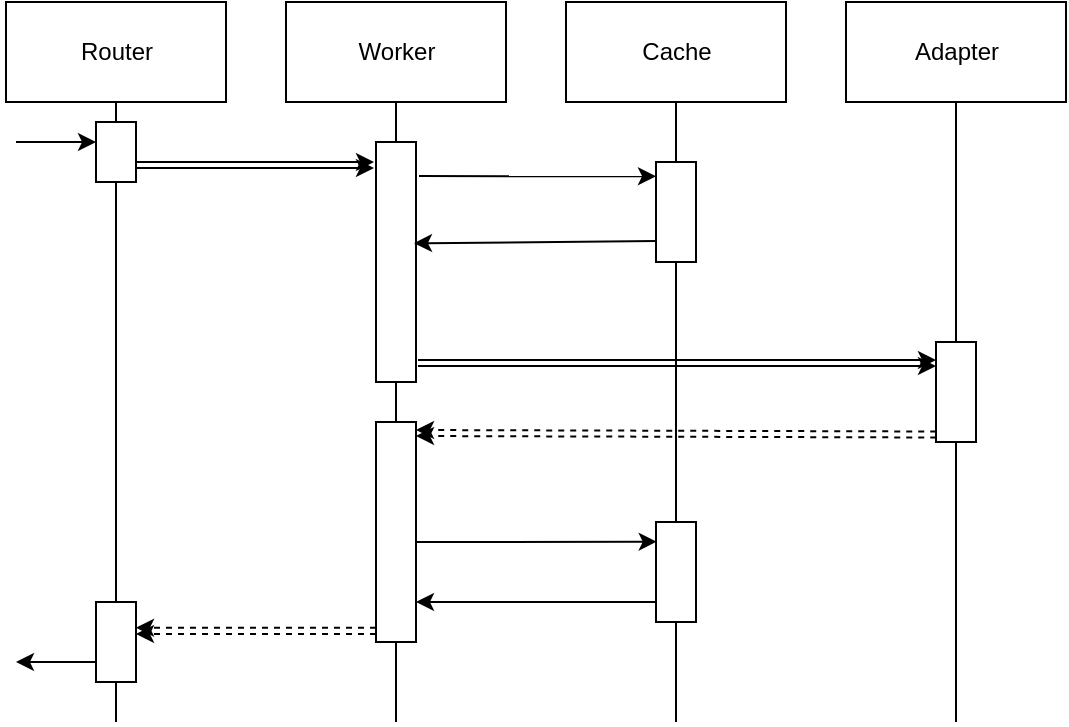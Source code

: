 <mxfile version="13.6.6" type="github">
  <diagram id="qqEBAk5lv5K9Js-eI9N0" name="Page-1">
    <mxGraphModel dx="796" dy="448" grid="1" gridSize="10" guides="1" tooltips="1" connect="1" arrows="1" fold="1" page="1" pageScale="1" pageWidth="850" pageHeight="1100" math="0" shadow="0">
      <root>
        <mxCell id="0" />
        <mxCell id="1" parent="0" />
        <mxCell id="8UW63W2s3v915MuXtgZB-1" value="Router" style="html=1;" parent="1" vertex="1">
          <mxGeometry x="155" y="160" width="110" height="50" as="geometry" />
        </mxCell>
        <mxCell id="8UW63W2s3v915MuXtgZB-3" value="" style="endArrow=none;html=1;entryX=0.5;entryY=1;entryDx=0;entryDy=0;" parent="1" source="8UW63W2s3v915MuXtgZB-13" target="8UW63W2s3v915MuXtgZB-1" edge="1">
          <mxGeometry width="50" height="50" relative="1" as="geometry">
            <mxPoint x="210" y="700" as="sourcePoint" />
            <mxPoint x="215" y="260" as="targetPoint" />
          </mxGeometry>
        </mxCell>
        <mxCell id="8UW63W2s3v915MuXtgZB-4" value="Worker" style="html=1;" parent="1" vertex="1">
          <mxGeometry x="295" y="160" width="110" height="50" as="geometry" />
        </mxCell>
        <mxCell id="8UW63W2s3v915MuXtgZB-5" value="" style="endArrow=none;html=1;entryX=0.5;entryY=1;entryDx=0;entryDy=0;" parent="1" source="8UW63W2s3v915MuXtgZB-25" target="8UW63W2s3v915MuXtgZB-4" edge="1">
          <mxGeometry width="50" height="50" relative="1" as="geometry">
            <mxPoint x="350" y="700" as="sourcePoint" />
            <mxPoint x="359" y="260" as="targetPoint" />
          </mxGeometry>
        </mxCell>
        <mxCell id="8UW63W2s3v915MuXtgZB-6" value="Cache" style="html=1;" parent="1" vertex="1">
          <mxGeometry x="435" y="160" width="110" height="50" as="geometry" />
        </mxCell>
        <mxCell id="8UW63W2s3v915MuXtgZB-7" value="" style="endArrow=none;html=1;entryX=0.5;entryY=1;entryDx=0;entryDy=0;" parent="1" source="8UW63W2s3v915MuXtgZB-27" target="8UW63W2s3v915MuXtgZB-6" edge="1">
          <mxGeometry width="50" height="50" relative="1" as="geometry">
            <mxPoint x="490" y="700" as="sourcePoint" />
            <mxPoint x="495" y="260" as="targetPoint" />
          </mxGeometry>
        </mxCell>
        <mxCell id="8UW63W2s3v915MuXtgZB-8" value="Adapter" style="html=1;" parent="1" vertex="1">
          <mxGeometry x="575" y="160" width="110" height="50" as="geometry" />
        </mxCell>
        <mxCell id="8UW63W2s3v915MuXtgZB-9" value="" style="endArrow=none;html=1;entryX=0.5;entryY=1;entryDx=0;entryDy=0;" parent="1" target="8UW63W2s3v915MuXtgZB-8" edge="1">
          <mxGeometry width="50" height="50" relative="1" as="geometry">
            <mxPoint x="630" y="520" as="sourcePoint" />
            <mxPoint x="635" y="260" as="targetPoint" />
          </mxGeometry>
        </mxCell>
        <mxCell id="8UW63W2s3v915MuXtgZB-11" value="" style="endArrow=classic;html=1;entryX=0;entryY=0.143;entryDx=0;entryDy=0;entryPerimeter=0;exitX=1.075;exitY=0.142;exitDx=0;exitDy=0;exitPerimeter=0;" parent="1" source="8UW63W2s3v915MuXtgZB-16" target="8UW63W2s3v915MuXtgZB-17" edge="1">
          <mxGeometry width="50" height="50" relative="1" as="geometry">
            <mxPoint x="360" y="250" as="sourcePoint" />
            <mxPoint x="470" y="250" as="targetPoint" />
          </mxGeometry>
        </mxCell>
        <mxCell id="8UW63W2s3v915MuXtgZB-13" value="" style="rounded=0;whiteSpace=wrap;html=1;" parent="1" vertex="1">
          <mxGeometry x="200" y="220" width="20" height="30" as="geometry" />
        </mxCell>
        <mxCell id="8UW63W2s3v915MuXtgZB-14" value="" style="endArrow=none;html=1;entryX=0.5;entryY=1;entryDx=0;entryDy=0;" parent="1" source="8UW63W2s3v915MuXtgZB-32" target="8UW63W2s3v915MuXtgZB-13" edge="1">
          <mxGeometry width="50" height="50" relative="1" as="geometry">
            <mxPoint x="210" y="700" as="sourcePoint" />
            <mxPoint x="210" y="210" as="targetPoint" />
          </mxGeometry>
        </mxCell>
        <mxCell id="8UW63W2s3v915MuXtgZB-16" value="" style="rounded=0;whiteSpace=wrap;html=1;" parent="1" vertex="1">
          <mxGeometry x="340" y="230" width="20" height="120" as="geometry" />
        </mxCell>
        <mxCell id="8UW63W2s3v915MuXtgZB-17" value="" style="rounded=0;whiteSpace=wrap;html=1;" parent="1" vertex="1">
          <mxGeometry x="480" y="240" width="20" height="50" as="geometry" />
        </mxCell>
        <mxCell id="8UW63W2s3v915MuXtgZB-19" value="" style="endArrow=classic;html=1;entryX=0.95;entryY=0.422;entryDx=0;entryDy=0;entryPerimeter=0;exitX=0;exitY=0.791;exitDx=0;exitDy=0;exitPerimeter=0;" parent="1" source="8UW63W2s3v915MuXtgZB-17" target="8UW63W2s3v915MuXtgZB-16" edge="1">
          <mxGeometry width="50" height="50" relative="1" as="geometry">
            <mxPoint x="470" y="280" as="sourcePoint" />
            <mxPoint x="361.44" y="279.61" as="targetPoint" />
          </mxGeometry>
        </mxCell>
        <mxCell id="8UW63W2s3v915MuXtgZB-20" value="" style="endArrow=classic;html=1;" parent="1" edge="1">
          <mxGeometry width="50" height="50" relative="1" as="geometry">
            <mxPoint x="361" y="339" as="sourcePoint" />
            <mxPoint x="620" y="339" as="targetPoint" />
          </mxGeometry>
        </mxCell>
        <mxCell id="8UW63W2s3v915MuXtgZB-21" value="" style="rounded=0;whiteSpace=wrap;html=1;" parent="1" vertex="1">
          <mxGeometry x="620" y="330" width="20" height="50" as="geometry" />
        </mxCell>
        <mxCell id="8UW63W2s3v915MuXtgZB-24" value="" style="endArrow=classic;html=1;dashed=1;exitX=0.006;exitY=0.895;exitDx=0;exitDy=0;exitPerimeter=0;" parent="1" source="8UW63W2s3v915MuXtgZB-21" edge="1">
          <mxGeometry width="50" height="50" relative="1" as="geometry">
            <mxPoint x="617" y="374" as="sourcePoint" />
            <mxPoint x="360" y="374" as="targetPoint" />
          </mxGeometry>
        </mxCell>
        <mxCell id="8UW63W2s3v915MuXtgZB-25" value="" style="rounded=0;whiteSpace=wrap;html=1;" parent="1" vertex="1">
          <mxGeometry x="340" y="370" width="20" height="110" as="geometry" />
        </mxCell>
        <mxCell id="8UW63W2s3v915MuXtgZB-26" value="" style="endArrow=none;html=1;entryX=0.5;entryY=1;entryDx=0;entryDy=0;" parent="1" target="8UW63W2s3v915MuXtgZB-25" edge="1">
          <mxGeometry width="50" height="50" relative="1" as="geometry">
            <mxPoint x="350" y="520" as="sourcePoint" />
            <mxPoint x="350" y="210" as="targetPoint" />
          </mxGeometry>
        </mxCell>
        <mxCell id="8UW63W2s3v915MuXtgZB-27" value="" style="rounded=0;whiteSpace=wrap;html=1;" parent="1" vertex="1">
          <mxGeometry x="480" y="420" width="20" height="50" as="geometry" />
        </mxCell>
        <mxCell id="8UW63W2s3v915MuXtgZB-28" value="" style="endArrow=none;html=1;entryX=0.5;entryY=1;entryDx=0;entryDy=0;" parent="1" target="8UW63W2s3v915MuXtgZB-27" edge="1">
          <mxGeometry width="50" height="50" relative="1" as="geometry">
            <mxPoint x="490" y="520" as="sourcePoint" />
            <mxPoint x="490" y="210" as="targetPoint" />
          </mxGeometry>
        </mxCell>
        <mxCell id="8UW63W2s3v915MuXtgZB-30" value="" style="endArrow=classic;html=1;entryX=0.018;entryY=0.197;entryDx=0;entryDy=0;entryPerimeter=0;exitX=1.075;exitY=0.142;exitDx=0;exitDy=0;exitPerimeter=0;" parent="1" target="8UW63W2s3v915MuXtgZB-27" edge="1">
          <mxGeometry width="50" height="50" relative="1" as="geometry">
            <mxPoint x="360" y="430" as="sourcePoint" />
            <mxPoint x="478.5" y="430.11" as="targetPoint" />
          </mxGeometry>
        </mxCell>
        <mxCell id="8UW63W2s3v915MuXtgZB-31" value="" style="endArrow=classic;html=1;exitX=0;exitY=0.8;exitDx=0;exitDy=0;exitPerimeter=0;" parent="1" source="8UW63W2s3v915MuXtgZB-27" edge="1">
          <mxGeometry width="50" height="50" relative="1" as="geometry">
            <mxPoint x="450" y="460" as="sourcePoint" />
            <mxPoint x="360" y="460" as="targetPoint" />
          </mxGeometry>
        </mxCell>
        <mxCell id="8UW63W2s3v915MuXtgZB-32" value="" style="rounded=0;whiteSpace=wrap;html=1;" parent="1" vertex="1">
          <mxGeometry x="200" y="460" width="20" height="40" as="geometry" />
        </mxCell>
        <mxCell id="8UW63W2s3v915MuXtgZB-33" value="" style="endArrow=none;html=1;entryX=0.5;entryY=1;entryDx=0;entryDy=0;" parent="1" target="8UW63W2s3v915MuXtgZB-32" edge="1">
          <mxGeometry width="50" height="50" relative="1" as="geometry">
            <mxPoint x="210" y="520" as="sourcePoint" />
            <mxPoint x="210" y="250" as="targetPoint" />
          </mxGeometry>
        </mxCell>
        <mxCell id="8UW63W2s3v915MuXtgZB-34" value="" style="endArrow=classic;html=1;" parent="1" edge="1">
          <mxGeometry width="50" height="50" relative="1" as="geometry">
            <mxPoint x="160" y="230" as="sourcePoint" />
            <mxPoint x="200" y="230" as="targetPoint" />
          </mxGeometry>
        </mxCell>
        <mxCell id="8UW63W2s3v915MuXtgZB-37" value="" style="endArrow=classic;html=1;exitX=0;exitY=0.8;exitDx=0;exitDy=0;exitPerimeter=0;" parent="1" edge="1">
          <mxGeometry width="50" height="50" relative="1" as="geometry">
            <mxPoint x="200" y="490" as="sourcePoint" />
            <mxPoint x="160" y="490" as="targetPoint" />
          </mxGeometry>
        </mxCell>
        <mxCell id="YJCspwlmzXYBo_waJQ01-3" value="" style="endArrow=classic;html=1;exitX=0.989;exitY=0.667;exitDx=0;exitDy=0;exitPerimeter=0;" edge="1" parent="1" source="8UW63W2s3v915MuXtgZB-13">
          <mxGeometry width="50" height="50" relative="1" as="geometry">
            <mxPoint x="230" y="240" as="sourcePoint" />
            <mxPoint x="339" y="240" as="targetPoint" />
          </mxGeometry>
        </mxCell>
        <mxCell id="YJCspwlmzXYBo_waJQ01-4" value="" style="endArrow=classic;html=1;exitX=0.989;exitY=0.667;exitDx=0;exitDy=0;exitPerimeter=0;" edge="1" parent="1">
          <mxGeometry width="50" height="50" relative="1" as="geometry">
            <mxPoint x="219.78" y="243.01" as="sourcePoint" />
            <mxPoint x="339" y="243" as="targetPoint" />
          </mxGeometry>
        </mxCell>
        <mxCell id="YJCspwlmzXYBo_waJQ01-6" value="" style="endArrow=classic;html=1;dashed=1;exitX=0;exitY=0.909;exitDx=0;exitDy=0;exitPerimeter=0;" edge="1" parent="1">
          <mxGeometry width="50" height="50" relative="1" as="geometry">
            <mxPoint x="340" y="475.99" as="sourcePoint" />
            <mxPoint x="220" y="476" as="targetPoint" />
          </mxGeometry>
        </mxCell>
        <mxCell id="YJCspwlmzXYBo_waJQ01-7" value="" style="endArrow=classic;html=1;dashed=1;exitX=0;exitY=0.909;exitDx=0;exitDy=0;exitPerimeter=0;" edge="1" parent="1">
          <mxGeometry width="50" height="50" relative="1" as="geometry">
            <mxPoint x="340" y="472.86" as="sourcePoint" />
            <mxPoint x="220" y="472.87" as="targetPoint" />
          </mxGeometry>
        </mxCell>
        <mxCell id="YJCspwlmzXYBo_waJQ01-8" value="" style="endArrow=classic;html=1;" edge="1" parent="1">
          <mxGeometry width="50" height="50" relative="1" as="geometry">
            <mxPoint x="361" y="342" as="sourcePoint" />
            <mxPoint x="620" y="342" as="targetPoint" />
          </mxGeometry>
        </mxCell>
        <mxCell id="YJCspwlmzXYBo_waJQ01-9" value="" style="endArrow=classic;html=1;dashed=1;exitX=0.006;exitY=0.895;exitDx=0;exitDy=0;exitPerimeter=0;" edge="1" parent="1">
          <mxGeometry width="50" height="50" relative="1" as="geometry">
            <mxPoint x="620.12" y="377.75" as="sourcePoint" />
            <mxPoint x="360" y="377" as="targetPoint" />
          </mxGeometry>
        </mxCell>
      </root>
    </mxGraphModel>
  </diagram>
</mxfile>
